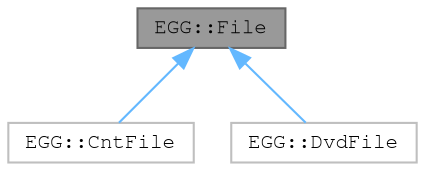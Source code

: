 digraph "EGG::File"
{
 // LATEX_PDF_SIZE
  bgcolor="transparent";
  edge [fontname=FreeMono,fontsize=10,labelfontname=FreeMono,labelfontsize=10];
  node [fontname=FreeMono,fontsize=10,shape=box,height=0.2,width=0.4];
  Node1 [label="EGG::File",height=0.2,width=0.4,color="gray40", fillcolor="grey60", style="filled", fontcolor="black",tooltip=" "];
  Node1 -> Node2 [dir="back",color="steelblue1",style="solid"];
  Node2 [label="EGG::CntFile",height=0.2,width=0.4,color="grey75", fillcolor="white", style="filled",URL="$class_e_g_g_1_1_cnt_file.html",tooltip=" "];
  Node1 -> Node3 [dir="back",color="steelblue1",style="solid"];
  Node3 [label="EGG::DvdFile",height=0.2,width=0.4,color="grey75", fillcolor="white", style="filled",URL="$class_e_g_g_1_1_dvd_file.html",tooltip=" "];
}
